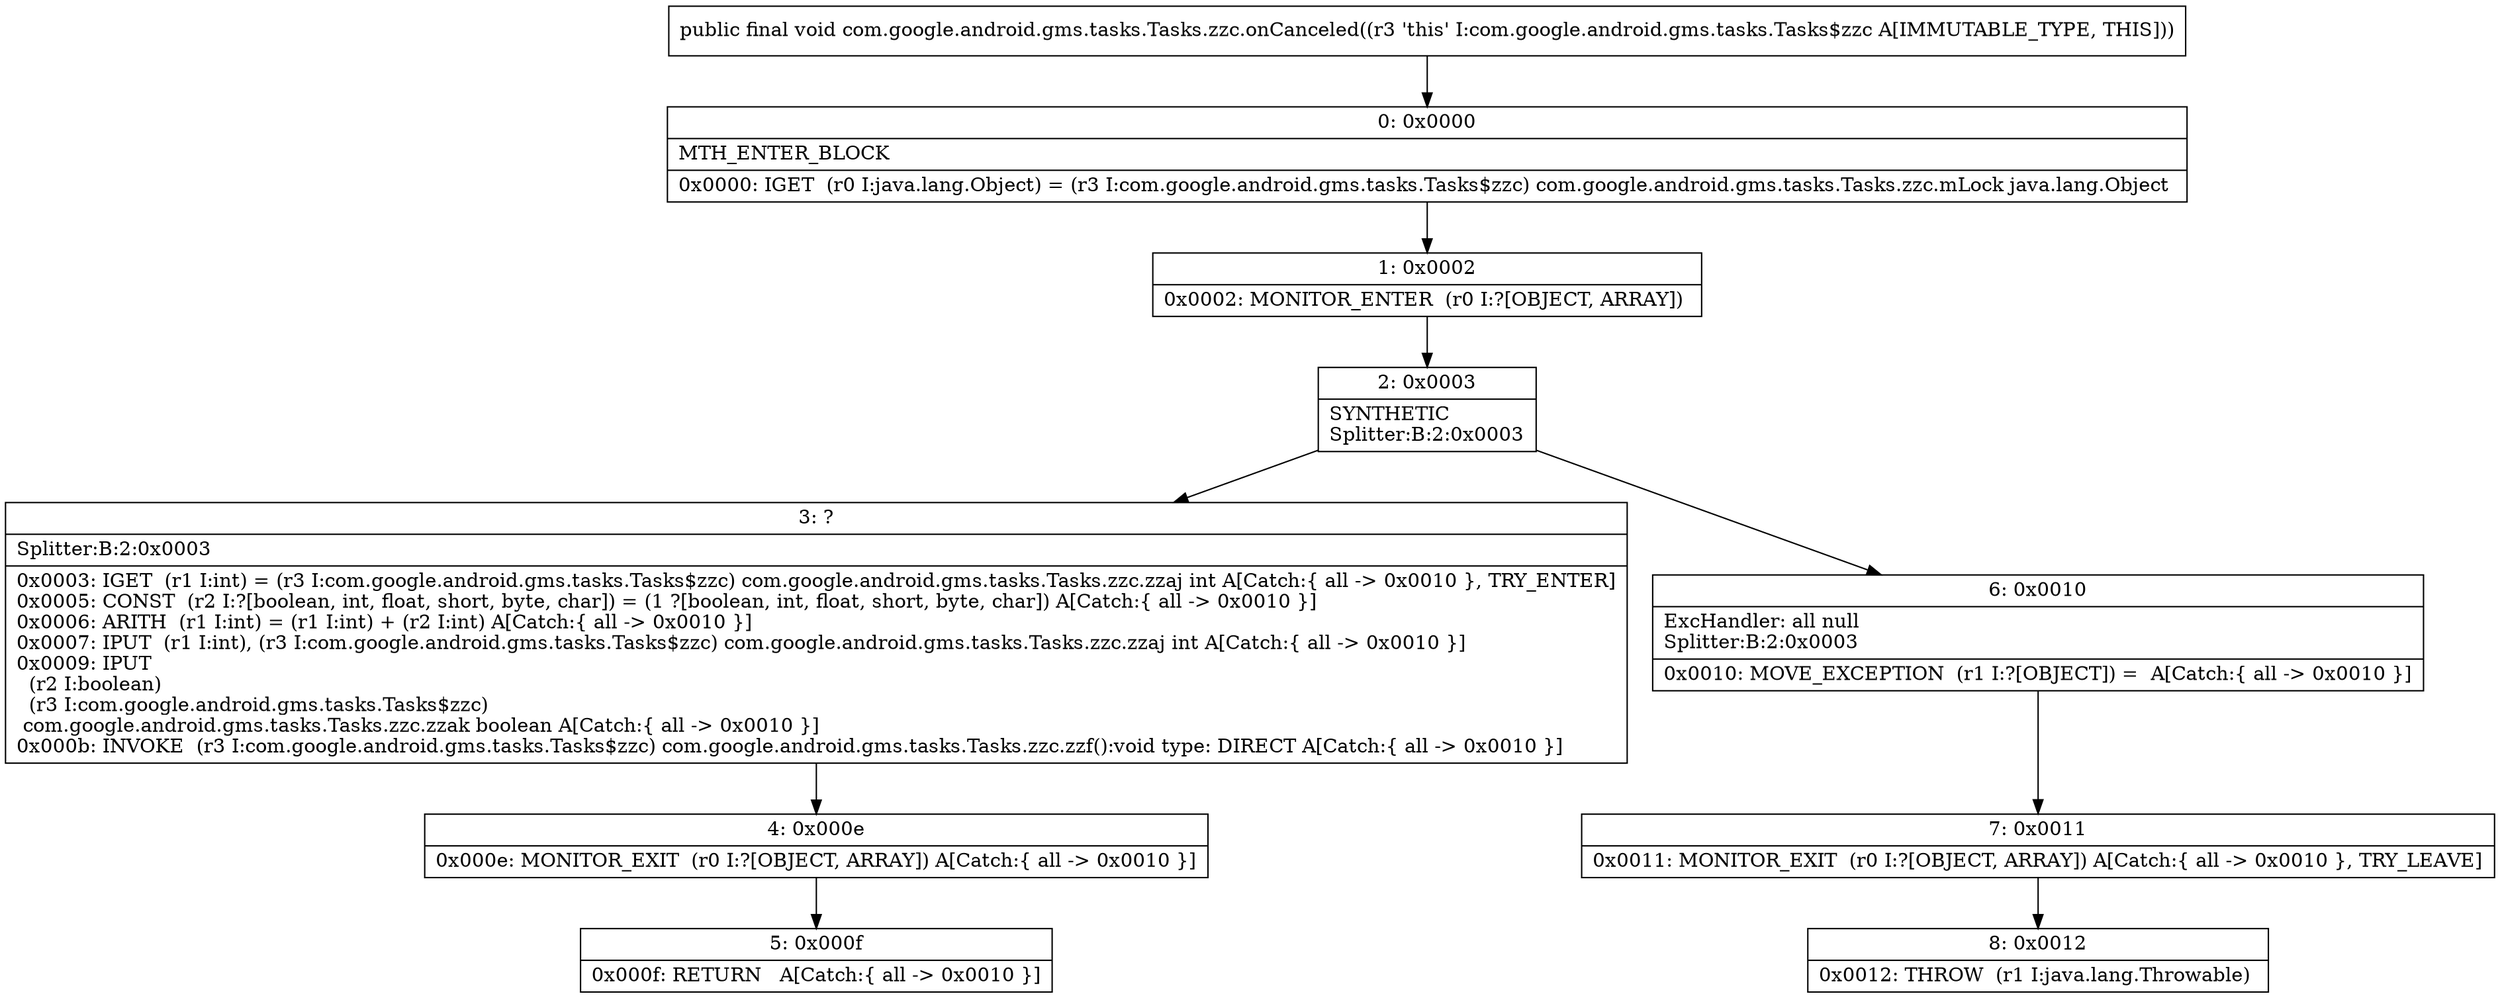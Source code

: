 digraph "CFG forcom.google.android.gms.tasks.Tasks.zzc.onCanceled()V" {
Node_0 [shape=record,label="{0\:\ 0x0000|MTH_ENTER_BLOCK\l|0x0000: IGET  (r0 I:java.lang.Object) = (r3 I:com.google.android.gms.tasks.Tasks$zzc) com.google.android.gms.tasks.Tasks.zzc.mLock java.lang.Object \l}"];
Node_1 [shape=record,label="{1\:\ 0x0002|0x0002: MONITOR_ENTER  (r0 I:?[OBJECT, ARRAY]) \l}"];
Node_2 [shape=record,label="{2\:\ 0x0003|SYNTHETIC\lSplitter:B:2:0x0003\l}"];
Node_3 [shape=record,label="{3\:\ ?|Splitter:B:2:0x0003\l|0x0003: IGET  (r1 I:int) = (r3 I:com.google.android.gms.tasks.Tasks$zzc) com.google.android.gms.tasks.Tasks.zzc.zzaj int A[Catch:\{ all \-\> 0x0010 \}, TRY_ENTER]\l0x0005: CONST  (r2 I:?[boolean, int, float, short, byte, char]) = (1 ?[boolean, int, float, short, byte, char]) A[Catch:\{ all \-\> 0x0010 \}]\l0x0006: ARITH  (r1 I:int) = (r1 I:int) + (r2 I:int) A[Catch:\{ all \-\> 0x0010 \}]\l0x0007: IPUT  (r1 I:int), (r3 I:com.google.android.gms.tasks.Tasks$zzc) com.google.android.gms.tasks.Tasks.zzc.zzaj int A[Catch:\{ all \-\> 0x0010 \}]\l0x0009: IPUT  \l  (r2 I:boolean)\l  (r3 I:com.google.android.gms.tasks.Tasks$zzc)\l com.google.android.gms.tasks.Tasks.zzc.zzak boolean A[Catch:\{ all \-\> 0x0010 \}]\l0x000b: INVOKE  (r3 I:com.google.android.gms.tasks.Tasks$zzc) com.google.android.gms.tasks.Tasks.zzc.zzf():void type: DIRECT A[Catch:\{ all \-\> 0x0010 \}]\l}"];
Node_4 [shape=record,label="{4\:\ 0x000e|0x000e: MONITOR_EXIT  (r0 I:?[OBJECT, ARRAY]) A[Catch:\{ all \-\> 0x0010 \}]\l}"];
Node_5 [shape=record,label="{5\:\ 0x000f|0x000f: RETURN   A[Catch:\{ all \-\> 0x0010 \}]\l}"];
Node_6 [shape=record,label="{6\:\ 0x0010|ExcHandler: all null\lSplitter:B:2:0x0003\l|0x0010: MOVE_EXCEPTION  (r1 I:?[OBJECT]) =  A[Catch:\{ all \-\> 0x0010 \}]\l}"];
Node_7 [shape=record,label="{7\:\ 0x0011|0x0011: MONITOR_EXIT  (r0 I:?[OBJECT, ARRAY]) A[Catch:\{ all \-\> 0x0010 \}, TRY_LEAVE]\l}"];
Node_8 [shape=record,label="{8\:\ 0x0012|0x0012: THROW  (r1 I:java.lang.Throwable) \l}"];
MethodNode[shape=record,label="{public final void com.google.android.gms.tasks.Tasks.zzc.onCanceled((r3 'this' I:com.google.android.gms.tasks.Tasks$zzc A[IMMUTABLE_TYPE, THIS])) }"];
MethodNode -> Node_0;
Node_0 -> Node_1;
Node_1 -> Node_2;
Node_2 -> Node_3;
Node_2 -> Node_6;
Node_3 -> Node_4;
Node_4 -> Node_5;
Node_6 -> Node_7;
Node_7 -> Node_8;
}

